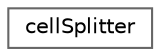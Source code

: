 digraph "Graphical Class Hierarchy"
{
 // LATEX_PDF_SIZE
  bgcolor="transparent";
  edge [fontname=Helvetica,fontsize=10,labelfontname=Helvetica,labelfontsize=10];
  node [fontname=Helvetica,fontsize=10,shape=box,height=0.2,width=0.4];
  rankdir="LR";
  Node0 [id="Node000000",label="cellSplitter",height=0.2,width=0.4,color="grey40", fillcolor="white", style="filled",URL="$classFoam_1_1cellSplitter.html",tooltip="Does pyramidal decomposition of selected cells. So all faces will become base of pyramid with as top ..."];
}
